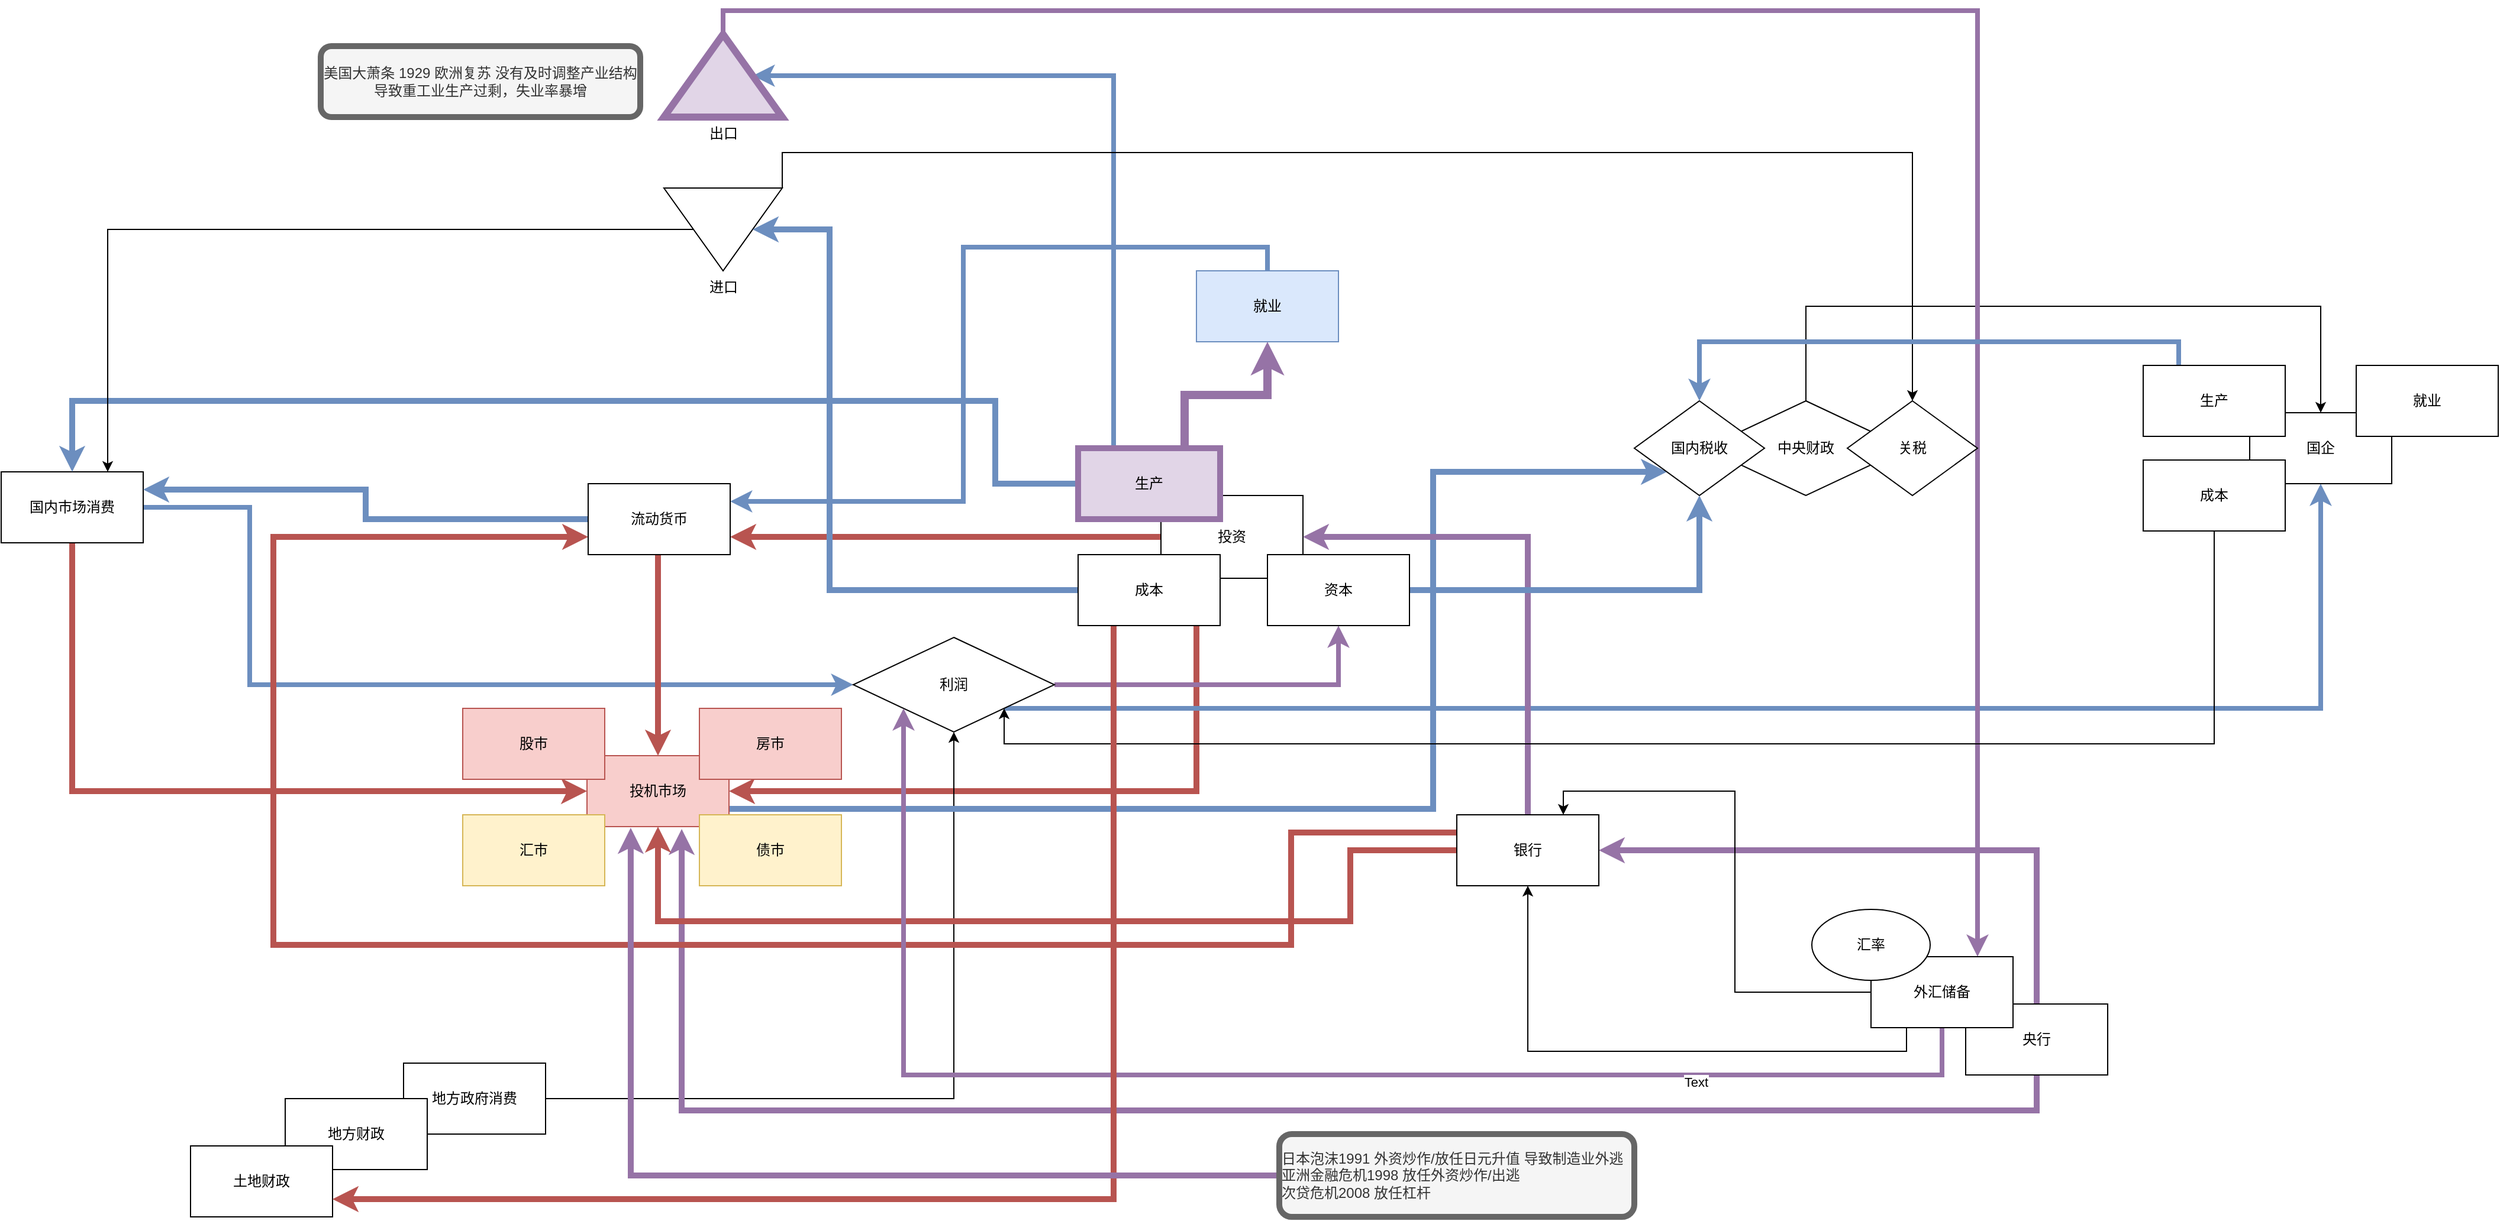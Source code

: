 <mxfile version="17.5.0" type="github">
  <diagram id="y3ov4KEdgeqS82IrDY-E" name="Page-1">
    <mxGraphModel dx="2205" dy="1178" grid="1" gridSize="10" guides="1" tooltips="1" connect="1" arrows="1" fold="1" page="1" pageScale="1" pageWidth="1920" pageHeight="1200" math="0" shadow="0">
      <root>
        <mxCell id="0" />
        <mxCell id="1" parent="0" />
        <mxCell id="xp8aon5oBIo_WXoEedsB-36" style="edgeStyle=orthogonalEdgeStyle;rounded=0;orthogonalLoop=1;jettySize=auto;html=1;exitX=1;exitY=0.5;exitDx=0;exitDy=0;entryX=0;entryY=0.5;entryDx=0;entryDy=0;strokeWidth=4;fillColor=#dae8fc;strokeColor=#6c8ebf;" parent="1" source="1JpoMMPalMAsRspwO1MH-3" target="xp8aon5oBIo_WXoEedsB-3" edge="1">
          <mxGeometry relative="1" as="geometry">
            <mxPoint x="860" y="580" as="targetPoint" />
            <Array as="points">
              <mxPoint x="480" y="580" />
              <mxPoint x="480" y="730" />
            </Array>
          </mxGeometry>
        </mxCell>
        <mxCell id="VMast3j_ZkO6KQPAA_pW-15" style="edgeStyle=orthogonalEdgeStyle;rounded=0;orthogonalLoop=1;jettySize=auto;html=1;exitX=0.5;exitY=1;exitDx=0;exitDy=0;entryX=0;entryY=0.5;entryDx=0;entryDy=0;strokeWidth=5;fillColor=#f8cecc;strokeColor=#b85450;" edge="1" parent="1" source="1JpoMMPalMAsRspwO1MH-3" target="xp8aon5oBIo_WXoEedsB-10">
          <mxGeometry relative="1" as="geometry">
            <Array as="points">
              <mxPoint x="330" y="820" />
            </Array>
          </mxGeometry>
        </mxCell>
        <mxCell id="1JpoMMPalMAsRspwO1MH-3" value="国内市场消费" style="rounded=0;whiteSpace=wrap;html=1;" parent="1" vertex="1">
          <mxGeometry x="270" y="550" width="120" height="60" as="geometry" />
        </mxCell>
        <mxCell id="xp8aon5oBIo_WXoEedsB-44" style="edgeStyle=orthogonalEdgeStyle;rounded=0;orthogonalLoop=1;jettySize=auto;html=1;exitX=0.25;exitY=1;exitDx=0;exitDy=0;entryX=1;entryY=0.5;entryDx=0;entryDy=0;fillColor=#f8cecc;strokeColor=#b85450;strokeWidth=5;" parent="1" source="1JpoMMPalMAsRspwO1MH-4" target="xp8aon5oBIo_WXoEedsB-10" edge="1">
          <mxGeometry relative="1" as="geometry" />
        </mxCell>
        <mxCell id="xp8aon5oBIo_WXoEedsB-88" style="edgeStyle=orthogonalEdgeStyle;rounded=0;orthogonalLoop=1;jettySize=auto;html=1;exitX=0;exitY=0.5;exitDx=0;exitDy=0;entryX=1;entryY=0.75;entryDx=0;entryDy=0;strokeWidth=5;fillColor=#f8cecc;strokeColor=#b85450;" parent="1" source="1JpoMMPalMAsRspwO1MH-4" target="xp8aon5oBIo_WXoEedsB-47" edge="1">
          <mxGeometry relative="1" as="geometry" />
        </mxCell>
        <mxCell id="1JpoMMPalMAsRspwO1MH-4" value="投资" style="rounded=0;whiteSpace=wrap;html=1;" parent="1" vertex="1">
          <mxGeometry x="1250" y="570" width="120" height="70" as="geometry" />
        </mxCell>
        <mxCell id="xp8aon5oBIo_WXoEedsB-56" style="edgeStyle=orthogonalEdgeStyle;rounded=0;orthogonalLoop=1;jettySize=auto;html=1;exitX=1;exitY=0.5;exitDx=0;exitDy=0;entryX=0.5;entryY=1;entryDx=0;entryDy=0;" parent="1" source="1JpoMMPalMAsRspwO1MH-5" target="xp8aon5oBIo_WXoEedsB-3" edge="1">
          <mxGeometry relative="1" as="geometry" />
        </mxCell>
        <mxCell id="1JpoMMPalMAsRspwO1MH-5" value="地方政府消费" style="rounded=0;whiteSpace=wrap;html=1;" parent="1" vertex="1">
          <mxGeometry x="610" y="1050" width="120" height="60" as="geometry" />
        </mxCell>
        <mxCell id="xp8aon5oBIo_WXoEedsB-89" style="edgeStyle=orthogonalEdgeStyle;rounded=0;orthogonalLoop=1;jettySize=auto;html=1;exitX=0;exitY=0.5;exitDx=0;exitDy=0;entryX=0.5;entryY=0;entryDx=0;entryDy=0;strokeWidth=5;fillColor=#dae8fc;strokeColor=#6c8ebf;" parent="1" source="xp8aon5oBIo_WXoEedsB-2" target="1JpoMMPalMAsRspwO1MH-3" edge="1">
          <mxGeometry relative="1" as="geometry">
            <Array as="points">
              <mxPoint x="1110" y="560" />
              <mxPoint x="1110" y="490" />
              <mxPoint x="330" y="490" />
            </Array>
          </mxGeometry>
        </mxCell>
        <mxCell id="VMast3j_ZkO6KQPAA_pW-1" style="edgeStyle=orthogonalEdgeStyle;rounded=0;orthogonalLoop=1;jettySize=auto;html=1;exitX=0.25;exitY=0;exitDx=0;exitDy=0;entryX=0;entryY=0;entryDx=75;entryDy=35;entryPerimeter=0;fillColor=#dae8fc;strokeColor=#6c8ebf;strokeWidth=4;" edge="1" parent="1" source="xp8aon5oBIo_WXoEedsB-2" target="xp8aon5oBIo_WXoEedsB-9">
          <mxGeometry relative="1" as="geometry">
            <Array as="points">
              <mxPoint x="1210" y="215" />
            </Array>
          </mxGeometry>
        </mxCell>
        <mxCell id="VMast3j_ZkO6KQPAA_pW-5" style="edgeStyle=orthogonalEdgeStyle;rounded=0;orthogonalLoop=1;jettySize=auto;html=1;exitX=0.75;exitY=0;exitDx=0;exitDy=0;entryX=0.5;entryY=1;entryDx=0;entryDy=0;strokeWidth=7;fillColor=#e1d5e7;strokeColor=#9673a6;" edge="1" parent="1" source="xp8aon5oBIo_WXoEedsB-2" target="xp8aon5oBIo_WXoEedsB-13">
          <mxGeometry relative="1" as="geometry" />
        </mxCell>
        <mxCell id="xp8aon5oBIo_WXoEedsB-2" value="生产" style="rounded=0;whiteSpace=wrap;html=1;fillColor=#e1d5e7;strokeColor=#9673a6;strokeWidth=5;" parent="1" vertex="1">
          <mxGeometry x="1180" y="530" width="120" height="60" as="geometry" />
        </mxCell>
        <mxCell id="xp8aon5oBIo_WXoEedsB-40" style="edgeStyle=orthogonalEdgeStyle;rounded=0;orthogonalLoop=1;jettySize=auto;html=1;exitX=1;exitY=0.5;exitDx=0;exitDy=0;entryX=0.5;entryY=1;entryDx=0;entryDy=0;fillColor=#e1d5e7;strokeColor=#9673a6;strokeWidth=4;" parent="1" source="xp8aon5oBIo_WXoEedsB-3" target="xp8aon5oBIo_WXoEedsB-39" edge="1">
          <mxGeometry relative="1" as="geometry">
            <Array as="points">
              <mxPoint x="1400" y="730" />
            </Array>
          </mxGeometry>
        </mxCell>
        <mxCell id="xp8aon5oBIo_WXoEedsB-64" style="edgeStyle=orthogonalEdgeStyle;rounded=0;orthogonalLoop=1;jettySize=auto;html=1;exitX=1;exitY=1;exitDx=0;exitDy=0;fillColor=#dae8fc;strokeColor=#6c8ebf;strokeWidth=4;" parent="1" source="xp8aon5oBIo_WXoEedsB-3" target="xp8aon5oBIo_WXoEedsB-57" edge="1">
          <mxGeometry relative="1" as="geometry" />
        </mxCell>
        <mxCell id="xp8aon5oBIo_WXoEedsB-3" value="利润" style="rhombus;whiteSpace=wrap;html=1;" parent="1" vertex="1">
          <mxGeometry x="990" y="690" width="170" height="80" as="geometry" />
        </mxCell>
        <mxCell id="xp8aon5oBIo_WXoEedsB-58" style="edgeStyle=orthogonalEdgeStyle;rounded=0;orthogonalLoop=1;jettySize=auto;html=1;exitX=0.5;exitY=0;exitDx=0;exitDy=0;entryX=0.5;entryY=0;entryDx=0;entryDy=0;" parent="1" source="xp8aon5oBIo_WXoEedsB-7" target="xp8aon5oBIo_WXoEedsB-57" edge="1">
          <mxGeometry relative="1" as="geometry">
            <Array as="points">
              <mxPoint x="1795" y="410" />
              <mxPoint x="2230" y="410" />
            </Array>
          </mxGeometry>
        </mxCell>
        <mxCell id="xp8aon5oBIo_WXoEedsB-7" value="中央财政" style="rhombus;whiteSpace=wrap;html=1;" parent="1" vertex="1">
          <mxGeometry x="1710" y="490" width="170" height="80" as="geometry" />
        </mxCell>
        <mxCell id="xp8aon5oBIo_WXoEedsB-96" style="edgeStyle=orthogonalEdgeStyle;rounded=0;orthogonalLoop=1;jettySize=auto;html=1;exitX=0;exitY=0;exitDx=50;exitDy=0;exitPerimeter=0;entryX=0.75;entryY=0;entryDx=0;entryDy=0;strokeWidth=4;fillColor=#e1d5e7;strokeColor=#9673a6;" parent="1" source="xp8aon5oBIo_WXoEedsB-9" target="xp8aon5oBIo_WXoEedsB-14" edge="1">
          <mxGeometry relative="1" as="geometry" />
        </mxCell>
        <mxCell id="xp8aon5oBIo_WXoEedsB-9" value="出口" style="verticalLabelPosition=bottom;verticalAlign=top;html=1;shape=mxgraph.basic.acute_triangle;dx=0.5;fillColor=#e1d5e7;strokeColor=#9673a6;strokeWidth=6;" parent="1" vertex="1">
          <mxGeometry x="830" y="180" width="100" height="70" as="geometry" />
        </mxCell>
        <mxCell id="VMast3j_ZkO6KQPAA_pW-20" style="edgeStyle=orthogonalEdgeStyle;rounded=0;orthogonalLoop=1;jettySize=auto;html=1;exitX=1;exitY=0.75;exitDx=0;exitDy=0;entryX=0;entryY=1;entryDx=0;entryDy=0;strokeWidth=5;fillColor=#dae8fc;strokeColor=#6c8ebf;" edge="1" parent="1" source="xp8aon5oBIo_WXoEedsB-10" target="xp8aon5oBIo_WXoEedsB-20">
          <mxGeometry relative="1" as="geometry">
            <Array as="points">
              <mxPoint x="1480" y="835" />
              <mxPoint x="1480" y="550" />
            </Array>
          </mxGeometry>
        </mxCell>
        <mxCell id="xp8aon5oBIo_WXoEedsB-10" value="投机市场" style="rounded=0;whiteSpace=wrap;html=1;fillColor=#f8cecc;strokeColor=#b85450;" parent="1" vertex="1">
          <mxGeometry x="765" y="790" width="120" height="60" as="geometry" />
        </mxCell>
        <mxCell id="xp8aon5oBIo_WXoEedsB-55" style="edgeStyle=orthogonalEdgeStyle;rounded=0;orthogonalLoop=1;jettySize=auto;html=1;exitX=0.5;exitY=0;exitDx=0;exitDy=0;entryX=1;entryY=0.5;entryDx=0;entryDy=0;fillColor=#e1d5e7;strokeColor=#9673a6;strokeWidth=5;" parent="1" source="xp8aon5oBIo_WXoEedsB-11" target="xp8aon5oBIo_WXoEedsB-12" edge="1">
          <mxGeometry relative="1" as="geometry" />
        </mxCell>
        <mxCell id="VMast3j_ZkO6KQPAA_pW-8" style="edgeStyle=orthogonalEdgeStyle;rounded=0;orthogonalLoop=1;jettySize=auto;html=1;exitX=0.5;exitY=1;exitDx=0;exitDy=0;entryX=0.667;entryY=1.033;entryDx=0;entryDy=0;entryPerimeter=0;strokeWidth=5;fillColor=#e1d5e7;strokeColor=#9673a6;" edge="1" parent="1" source="xp8aon5oBIo_WXoEedsB-11" target="xp8aon5oBIo_WXoEedsB-10">
          <mxGeometry relative="1" as="geometry">
            <Array as="points">
              <mxPoint x="1990" y="1090" />
              <mxPoint x="845" y="1090" />
            </Array>
          </mxGeometry>
        </mxCell>
        <mxCell id="xp8aon5oBIo_WXoEedsB-11" value="央行" style="rounded=0;whiteSpace=wrap;html=1;" parent="1" vertex="1">
          <mxGeometry x="1930" y="1000" width="120" height="60" as="geometry" />
        </mxCell>
        <mxCell id="xp8aon5oBIo_WXoEedsB-42" style="edgeStyle=orthogonalEdgeStyle;rounded=0;orthogonalLoop=1;jettySize=auto;html=1;exitX=0.5;exitY=0;exitDx=0;exitDy=0;entryX=1;entryY=0.5;entryDx=0;entryDy=0;fillColor=#e1d5e7;strokeColor=#9673a6;strokeWidth=5;" parent="1" source="xp8aon5oBIo_WXoEedsB-12" target="1JpoMMPalMAsRspwO1MH-4" edge="1">
          <mxGeometry relative="1" as="geometry" />
        </mxCell>
        <mxCell id="xp8aon5oBIo_WXoEedsB-51" style="edgeStyle=orthogonalEdgeStyle;rounded=0;orthogonalLoop=1;jettySize=auto;html=1;exitX=0;exitY=0.5;exitDx=0;exitDy=0;entryX=0.5;entryY=1;entryDx=0;entryDy=0;fillColor=#f8cecc;strokeColor=#b85450;strokeWidth=5;" parent="1" source="xp8aon5oBIo_WXoEedsB-12" target="xp8aon5oBIo_WXoEedsB-10" edge="1">
          <mxGeometry relative="1" as="geometry">
            <Array as="points">
              <mxPoint x="1410" y="870" />
              <mxPoint x="1410" y="930" />
              <mxPoint x="825" y="930" />
            </Array>
          </mxGeometry>
        </mxCell>
        <mxCell id="xp8aon5oBIo_WXoEedsB-86" style="edgeStyle=orthogonalEdgeStyle;rounded=0;orthogonalLoop=1;jettySize=auto;html=1;exitX=0;exitY=0.25;exitDx=0;exitDy=0;entryX=0;entryY=0.75;entryDx=0;entryDy=0;strokeWidth=5;fillColor=#f8cecc;strokeColor=#b85450;" parent="1" source="xp8aon5oBIo_WXoEedsB-12" target="xp8aon5oBIo_WXoEedsB-47" edge="1">
          <mxGeometry relative="1" as="geometry">
            <Array as="points">
              <mxPoint x="1360" y="855" />
              <mxPoint x="1360" y="950" />
              <mxPoint x="500" y="950" />
              <mxPoint x="500" y="605" />
            </Array>
          </mxGeometry>
        </mxCell>
        <mxCell id="xp8aon5oBIo_WXoEedsB-12" value="银行" style="rounded=0;whiteSpace=wrap;html=1;" parent="1" vertex="1">
          <mxGeometry x="1500" y="840" width="120" height="60" as="geometry" />
        </mxCell>
        <mxCell id="VMast3j_ZkO6KQPAA_pW-2" style="edgeStyle=orthogonalEdgeStyle;rounded=0;orthogonalLoop=1;jettySize=auto;html=1;exitX=0.5;exitY=0;exitDx=0;exitDy=0;entryX=1;entryY=0.25;entryDx=0;entryDy=0;strokeWidth=4;fillColor=#dae8fc;strokeColor=#6c8ebf;" edge="1" parent="1" source="xp8aon5oBIo_WXoEedsB-13" target="xp8aon5oBIo_WXoEedsB-47">
          <mxGeometry relative="1" as="geometry" />
        </mxCell>
        <mxCell id="xp8aon5oBIo_WXoEedsB-13" value="就业" style="rounded=0;whiteSpace=wrap;html=1;fillColor=#dae8fc;strokeColor=#6c8ebf;" parent="1" vertex="1">
          <mxGeometry x="1280" y="380" width="120" height="60" as="geometry" />
        </mxCell>
        <mxCell id="xp8aon5oBIo_WXoEedsB-76" style="edgeStyle=orthogonalEdgeStyle;rounded=0;orthogonalLoop=1;jettySize=auto;html=1;entryX=0.75;entryY=0;entryDx=0;entryDy=0;" parent="1" source="xp8aon5oBIo_WXoEedsB-14" target="xp8aon5oBIo_WXoEedsB-12" edge="1">
          <mxGeometry relative="1" as="geometry" />
        </mxCell>
        <mxCell id="xp8aon5oBIo_WXoEedsB-84" style="edgeStyle=orthogonalEdgeStyle;rounded=0;orthogonalLoop=1;jettySize=auto;html=1;exitX=0.25;exitY=1;exitDx=0;exitDy=0;entryX=0.5;entryY=1;entryDx=0;entryDy=0;" parent="1" source="xp8aon5oBIo_WXoEedsB-14" target="xp8aon5oBIo_WXoEedsB-12" edge="1">
          <mxGeometry relative="1" as="geometry" />
        </mxCell>
        <mxCell id="VMast3j_ZkO6KQPAA_pW-6" style="edgeStyle=orthogonalEdgeStyle;rounded=0;orthogonalLoop=1;jettySize=auto;html=1;exitX=0.5;exitY=1;exitDx=0;exitDy=0;entryX=0;entryY=1;entryDx=0;entryDy=0;strokeWidth=4;fillColor=#e1d5e7;strokeColor=#9673a6;" edge="1" parent="1" source="xp8aon5oBIo_WXoEedsB-14" target="xp8aon5oBIo_WXoEedsB-3">
          <mxGeometry relative="1" as="geometry">
            <Array as="points">
              <mxPoint x="1910" y="1060" />
              <mxPoint x="1033" y="1060" />
            </Array>
          </mxGeometry>
        </mxCell>
        <mxCell id="VMast3j_ZkO6KQPAA_pW-7" value="Text" style="edgeLabel;html=1;align=center;verticalAlign=middle;resizable=0;points=[];" vertex="1" connectable="0" parent="VMast3j_ZkO6KQPAA_pW-6">
          <mxGeometry x="-0.596" y="6" relative="1" as="geometry">
            <mxPoint as="offset" />
          </mxGeometry>
        </mxCell>
        <mxCell id="xp8aon5oBIo_WXoEedsB-14" value="外汇储备" style="rounded=0;whiteSpace=wrap;html=1;" parent="1" vertex="1">
          <mxGeometry x="1850" y="960" width="120" height="60" as="geometry" />
        </mxCell>
        <mxCell id="xp8aon5oBIo_WXoEedsB-16" value="地方财政" style="rounded=0;whiteSpace=wrap;html=1;" parent="1" vertex="1">
          <mxGeometry x="510" y="1080" width="120" height="60" as="geometry" />
        </mxCell>
        <mxCell id="xp8aon5oBIo_WXoEedsB-17" value="土地财政" style="rounded=0;whiteSpace=wrap;html=1;" parent="1" vertex="1">
          <mxGeometry x="430" y="1120" width="120" height="60" as="geometry" />
        </mxCell>
        <mxCell id="xp8aon5oBIo_WXoEedsB-19" value="关税" style="rhombus;whiteSpace=wrap;html=1;" parent="1" vertex="1">
          <mxGeometry x="1830" y="490" width="110" height="80" as="geometry" />
        </mxCell>
        <mxCell id="xp8aon5oBIo_WXoEedsB-20" value="国内税收" style="rhombus;whiteSpace=wrap;html=1;" parent="1" vertex="1">
          <mxGeometry x="1650" y="490" width="110" height="80" as="geometry" />
        </mxCell>
        <mxCell id="xp8aon5oBIo_WXoEedsB-32" style="edgeStyle=orthogonalEdgeStyle;rounded=0;orthogonalLoop=1;jettySize=auto;html=1;exitX=0;exitY=0;exitDx=75;exitDy=35;exitPerimeter=0;entryX=0.75;entryY=0;entryDx=0;entryDy=0;" parent="1" source="xp8aon5oBIo_WXoEedsB-22" target="1JpoMMPalMAsRspwO1MH-3" edge="1">
          <mxGeometry relative="1" as="geometry" />
        </mxCell>
        <mxCell id="xp8aon5oBIo_WXoEedsB-66" style="edgeStyle=orthogonalEdgeStyle;rounded=0;orthogonalLoop=1;jettySize=auto;html=1;exitX=0;exitY=1;exitDx=0;exitDy=0;exitPerimeter=0;" parent="1" source="xp8aon5oBIo_WXoEedsB-22" target="xp8aon5oBIo_WXoEedsB-19" edge="1">
          <mxGeometry relative="1" as="geometry">
            <Array as="points">
              <mxPoint x="930" y="280" />
              <mxPoint x="1885" y="280" />
            </Array>
          </mxGeometry>
        </mxCell>
        <mxCell id="xp8aon5oBIo_WXoEedsB-22" value="进口" style="verticalLabelPosition=bottom;verticalAlign=top;html=1;shape=mxgraph.basic.acute_triangle;dx=0.5;direction=west;" parent="1" vertex="1">
          <mxGeometry x="830" y="310" width="100" height="70" as="geometry" />
        </mxCell>
        <mxCell id="xp8aon5oBIo_WXoEedsB-41" style="edgeStyle=orthogonalEdgeStyle;rounded=0;orthogonalLoop=1;jettySize=auto;html=1;exitX=1;exitY=0.5;exitDx=0;exitDy=0;entryX=0.5;entryY=1;entryDx=0;entryDy=0;fillColor=#dae8fc;strokeColor=#6c8ebf;strokeWidth=5;" parent="1" source="xp8aon5oBIo_WXoEedsB-39" target="xp8aon5oBIo_WXoEedsB-20" edge="1">
          <mxGeometry relative="1" as="geometry" />
        </mxCell>
        <mxCell id="xp8aon5oBIo_WXoEedsB-39" value="资本" style="rounded=0;whiteSpace=wrap;html=1;" parent="1" vertex="1">
          <mxGeometry x="1340" y="620" width="120" height="60" as="geometry" />
        </mxCell>
        <mxCell id="xp8aon5oBIo_WXoEedsB-49" style="edgeStyle=orthogonalEdgeStyle;rounded=0;orthogonalLoop=1;jettySize=auto;html=1;exitX=0;exitY=0.5;exitDx=0;exitDy=0;entryX=1;entryY=0.25;entryDx=0;entryDy=0;fillColor=#dae8fc;strokeColor=#6c8ebf;strokeWidth=5;" parent="1" source="xp8aon5oBIo_WXoEedsB-47" target="1JpoMMPalMAsRspwO1MH-3" edge="1">
          <mxGeometry relative="1" as="geometry" />
        </mxCell>
        <mxCell id="xp8aon5oBIo_WXoEedsB-50" style="edgeStyle=orthogonalEdgeStyle;rounded=0;orthogonalLoop=1;jettySize=auto;html=1;exitX=0.5;exitY=1;exitDx=0;exitDy=0;fillColor=#f8cecc;strokeColor=#b85450;strokeWidth=5;entryX=0.5;entryY=0;entryDx=0;entryDy=0;" parent="1" source="xp8aon5oBIo_WXoEedsB-47" target="xp8aon5oBIo_WXoEedsB-10" edge="1">
          <mxGeometry relative="1" as="geometry">
            <Array as="points">
              <mxPoint x="825" y="710" />
              <mxPoint x="825" y="710" />
            </Array>
          </mxGeometry>
        </mxCell>
        <mxCell id="xp8aon5oBIo_WXoEedsB-47" value="流动货币" style="rounded=0;whiteSpace=wrap;html=1;" parent="1" vertex="1">
          <mxGeometry x="766" y="560" width="120" height="60" as="geometry" />
        </mxCell>
        <mxCell id="xp8aon5oBIo_WXoEedsB-52" value="汇率" style="ellipse;whiteSpace=wrap;html=1;" parent="1" vertex="1">
          <mxGeometry x="1800" y="920" width="100" height="60" as="geometry" />
        </mxCell>
        <mxCell id="xp8aon5oBIo_WXoEedsB-57" value="国企" style="rounded=0;whiteSpace=wrap;html=1;" parent="1" vertex="1">
          <mxGeometry x="2170" y="500" width="120" height="60" as="geometry" />
        </mxCell>
        <mxCell id="xp8aon5oBIo_WXoEedsB-62" style="edgeStyle=orthogonalEdgeStyle;rounded=0;orthogonalLoop=1;jettySize=auto;html=1;exitX=0.5;exitY=1;exitDx=0;exitDy=0;entryX=1;entryY=1;entryDx=0;entryDy=0;" parent="1" source="xp8aon5oBIo_WXoEedsB-60" target="xp8aon5oBIo_WXoEedsB-3" edge="1">
          <mxGeometry relative="1" as="geometry">
            <Array as="points">
              <mxPoint x="2140" y="780" />
              <mxPoint x="1118" y="780" />
            </Array>
          </mxGeometry>
        </mxCell>
        <mxCell id="xp8aon5oBIo_WXoEedsB-60" value="成本" style="rounded=0;whiteSpace=wrap;html=1;" parent="1" vertex="1">
          <mxGeometry x="2080" y="540" width="120" height="60" as="geometry" />
        </mxCell>
        <mxCell id="xp8aon5oBIo_WXoEedsB-98" style="edgeStyle=orthogonalEdgeStyle;rounded=0;orthogonalLoop=1;jettySize=auto;html=1;exitX=0;exitY=0.5;exitDx=0;exitDy=0;entryX=0;entryY=0;entryDx=25;entryDy=35;entryPerimeter=0;strokeWidth=5;fillColor=#dae8fc;strokeColor=#6c8ebf;" parent="1" source="xp8aon5oBIo_WXoEedsB-61" target="xp8aon5oBIo_WXoEedsB-22" edge="1">
          <mxGeometry relative="1" as="geometry">
            <Array as="points">
              <mxPoint x="970" y="650" />
              <mxPoint x="970" y="345" />
            </Array>
          </mxGeometry>
        </mxCell>
        <mxCell id="xp8aon5oBIo_WXoEedsB-99" style="edgeStyle=orthogonalEdgeStyle;rounded=0;orthogonalLoop=1;jettySize=auto;html=1;exitX=0.25;exitY=1;exitDx=0;exitDy=0;entryX=1;entryY=0.75;entryDx=0;entryDy=0;strokeWidth=5;fillColor=#f8cecc;strokeColor=#b85450;" parent="1" source="xp8aon5oBIo_WXoEedsB-61" target="xp8aon5oBIo_WXoEedsB-17" edge="1">
          <mxGeometry relative="1" as="geometry" />
        </mxCell>
        <mxCell id="xp8aon5oBIo_WXoEedsB-61" value="成本" style="rounded=0;whiteSpace=wrap;html=1;" parent="1" vertex="1">
          <mxGeometry x="1180" y="620" width="120" height="60" as="geometry" />
        </mxCell>
        <mxCell id="xp8aon5oBIo_WXoEedsB-72" value="股市" style="rounded=0;whiteSpace=wrap;html=1;fillColor=#f8cecc;strokeColor=#b85450;" parent="1" vertex="1">
          <mxGeometry x="660" y="750" width="120" height="60" as="geometry" />
        </mxCell>
        <mxCell id="xp8aon5oBIo_WXoEedsB-73" value="房市" style="rounded=0;whiteSpace=wrap;html=1;fillColor=#f8cecc;strokeColor=#b85450;" parent="1" vertex="1">
          <mxGeometry x="860" y="750" width="120" height="60" as="geometry" />
        </mxCell>
        <mxCell id="xp8aon5oBIo_WXoEedsB-74" value="汇市" style="rounded=0;whiteSpace=wrap;html=1;fillColor=#fff2cc;strokeColor=#d6b656;" parent="1" vertex="1">
          <mxGeometry x="660" y="840" width="120" height="60" as="geometry" />
        </mxCell>
        <mxCell id="xp8aon5oBIo_WXoEedsB-77" value="就业" style="rounded=0;whiteSpace=wrap;html=1;" parent="1" vertex="1">
          <mxGeometry x="2260" y="460" width="120" height="60" as="geometry" />
        </mxCell>
        <mxCell id="xp8aon5oBIo_WXoEedsB-79" style="edgeStyle=orthogonalEdgeStyle;rounded=0;orthogonalLoop=1;jettySize=auto;html=1;exitX=0.25;exitY=0;exitDx=0;exitDy=0;entryX=0.5;entryY=0;entryDx=0;entryDy=0;fillColor=#dae8fc;strokeColor=#6c8ebf;strokeWidth=4;" parent="1" source="xp8aon5oBIo_WXoEedsB-78" target="xp8aon5oBIo_WXoEedsB-20" edge="1">
          <mxGeometry relative="1" as="geometry" />
        </mxCell>
        <mxCell id="xp8aon5oBIo_WXoEedsB-78" value="生产" style="rounded=0;whiteSpace=wrap;html=1;" parent="1" vertex="1">
          <mxGeometry x="2080" y="460" width="120" height="60" as="geometry" />
        </mxCell>
        <mxCell id="xp8aon5oBIo_WXoEedsB-80" value="债市" style="rounded=0;whiteSpace=wrap;html=1;fillColor=#fff2cc;strokeColor=#d6b656;" parent="1" vertex="1">
          <mxGeometry x="860" y="840" width="120" height="60" as="geometry" />
        </mxCell>
        <mxCell id="VMast3j_ZkO6KQPAA_pW-4" style="edgeStyle=orthogonalEdgeStyle;rounded=0;orthogonalLoop=1;jettySize=auto;html=1;exitX=0;exitY=0.5;exitDx=0;exitDy=0;entryX=0.308;entryY=1.017;entryDx=0;entryDy=0;entryPerimeter=0;strokeWidth=5;fillColor=#e1d5e7;strokeColor=#9673a6;" edge="1" parent="1" source="VMast3j_ZkO6KQPAA_pW-19" target="xp8aon5oBIo_WXoEedsB-10">
          <mxGeometry relative="1" as="geometry">
            <mxPoint x="1370" y="1150" as="sourcePoint" />
          </mxGeometry>
        </mxCell>
        <mxCell id="VMast3j_ZkO6KQPAA_pW-18" value="美国大萧条 1929 欧洲复苏 没有及时调整产业结构导致重工业生产过剩，失业率暴增" style="rounded=1;whiteSpace=wrap;html=1;strokeWidth=5;fillColor=#f5f5f5;fontColor=#333333;strokeColor=#666666;" vertex="1" parent="1">
          <mxGeometry x="540" y="190" width="270" height="60" as="geometry" />
        </mxCell>
        <mxCell id="VMast3j_ZkO6KQPAA_pW-19" value="&lt;div align=&quot;left&quot;&gt;&lt;br&gt;&lt;/div&gt;&lt;div align=&quot;left&quot;&gt;日本泡沫1991 外资炒作/放任日元升值 导致制造业外逃&lt;br&gt;&lt;/div&gt;&lt;div align=&quot;left&quot;&gt;亚洲金融危机1998 放任外资炒作/出逃&lt;/div&gt;&lt;div align=&quot;left&quot;&gt;次贷危机2008 放任杠杆&lt;/div&gt;&lt;div align=&quot;left&quot;&gt;&lt;br&gt;&lt;/div&gt;" style="rounded=1;whiteSpace=wrap;html=1;strokeWidth=5;fillColor=#f5f5f5;strokeColor=#666666;fontColor=#333333;align=left;" vertex="1" parent="1">
          <mxGeometry x="1350" y="1110" width="300" height="70" as="geometry" />
        </mxCell>
      </root>
    </mxGraphModel>
  </diagram>
</mxfile>
